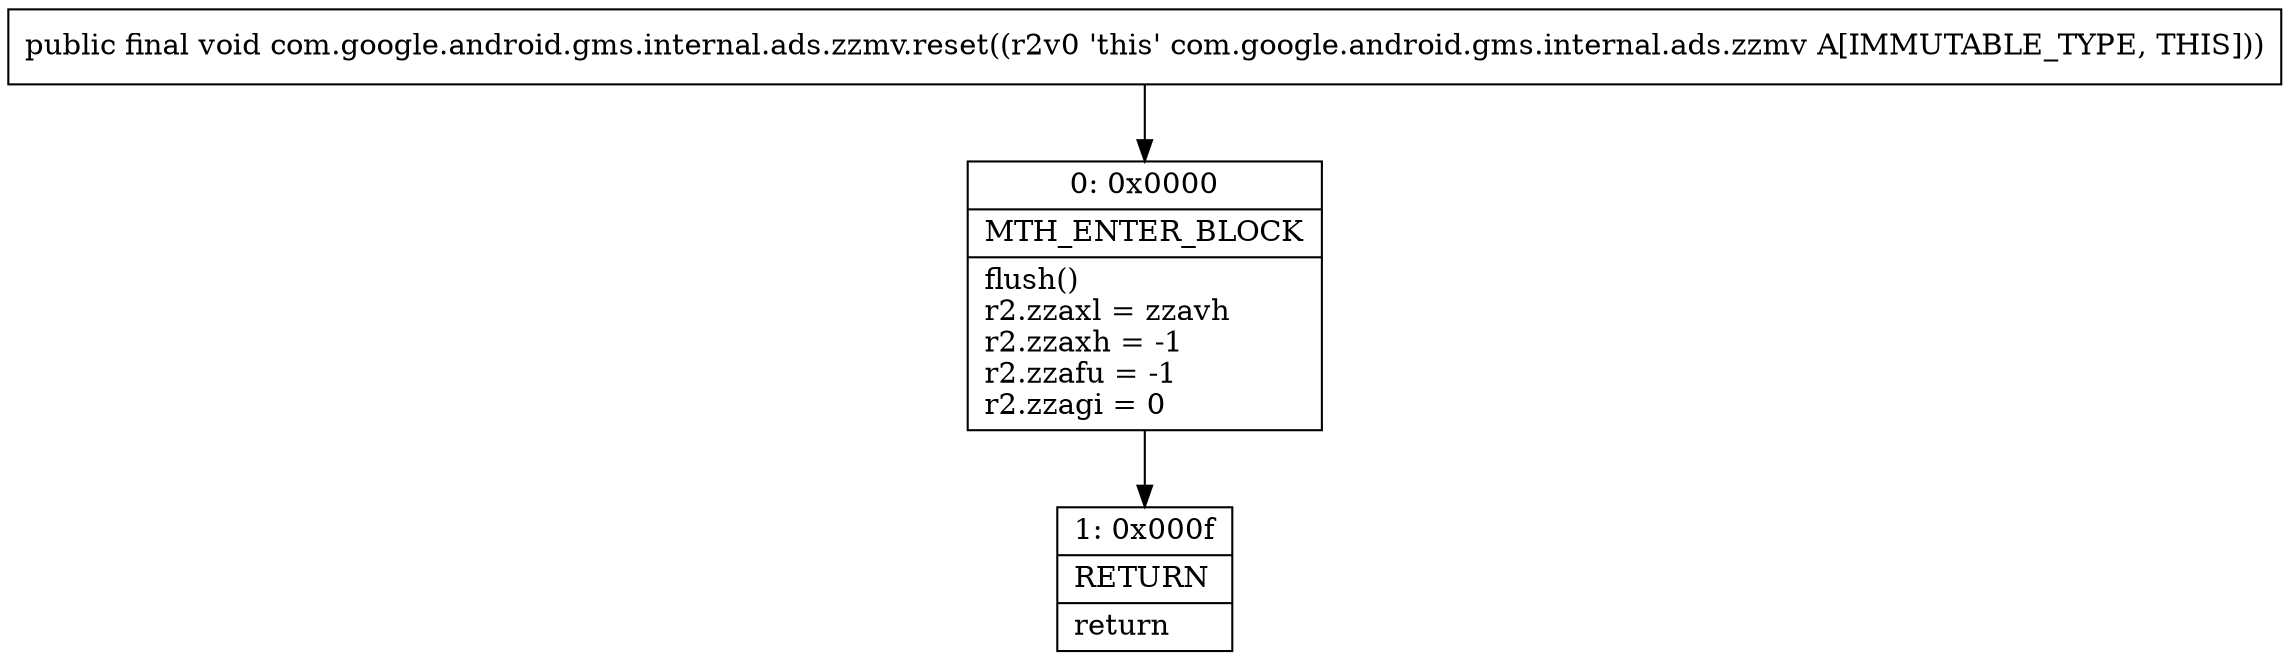 digraph "CFG forcom.google.android.gms.internal.ads.zzmv.reset()V" {
Node_0 [shape=record,label="{0\:\ 0x0000|MTH_ENTER_BLOCK\l|flush()\lr2.zzaxl = zzavh\lr2.zzaxh = \-1\lr2.zzafu = \-1\lr2.zzagi = 0\l}"];
Node_1 [shape=record,label="{1\:\ 0x000f|RETURN\l|return\l}"];
MethodNode[shape=record,label="{public final void com.google.android.gms.internal.ads.zzmv.reset((r2v0 'this' com.google.android.gms.internal.ads.zzmv A[IMMUTABLE_TYPE, THIS])) }"];
MethodNode -> Node_0;
Node_0 -> Node_1;
}

